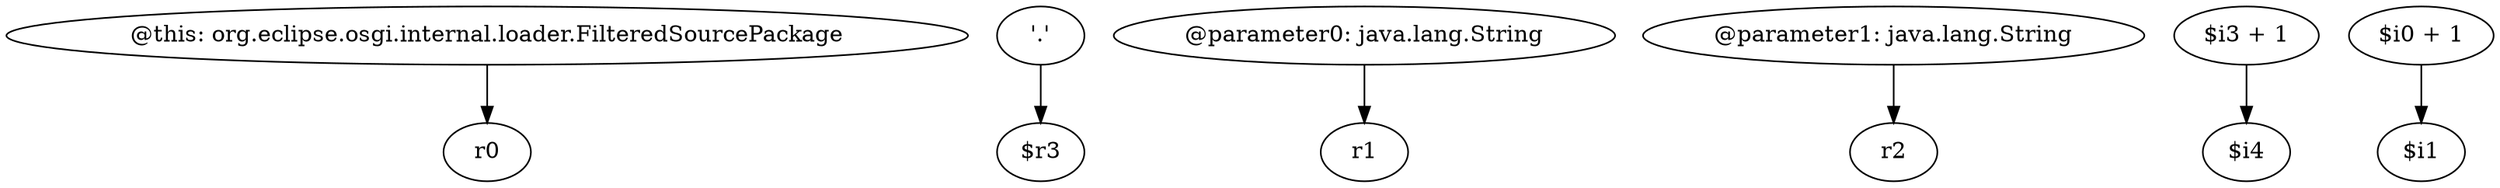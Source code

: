 digraph g {
0[label="@this: org.eclipse.osgi.internal.loader.FilteredSourcePackage"]
1[label="r0"]
0->1[label=""]
2[label="'.'"]
3[label="$r3"]
2->3[label=""]
4[label="@parameter0: java.lang.String"]
5[label="r1"]
4->5[label=""]
6[label="@parameter1: java.lang.String"]
7[label="r2"]
6->7[label=""]
8[label="$i3 + 1"]
9[label="$i4"]
8->9[label=""]
10[label="$i0 + 1"]
11[label="$i1"]
10->11[label=""]
}